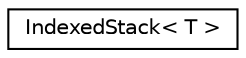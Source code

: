 digraph "Graphical Class Hierarchy"
{
 // LATEX_PDF_SIZE
  edge [fontname="Helvetica",fontsize="10",labelfontname="Helvetica",labelfontsize="10"];
  node [fontname="Helvetica",fontsize="10",shape=record];
  rankdir="LR";
  Node0 [label="IndexedStack\< T \>",height=0.2,width=0.4,color="black", fillcolor="white", style="filled",URL="$classIndexedStack.html",tooltip="this is an array based stack that has head and tail pointer"];
}
